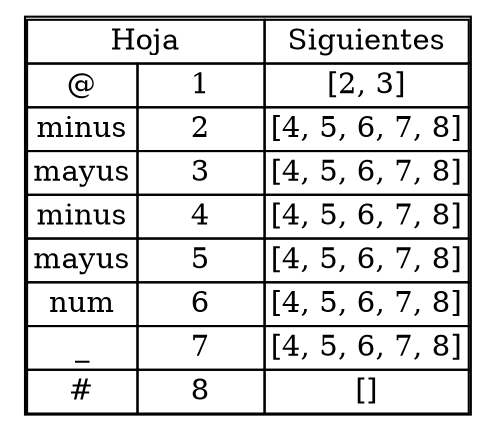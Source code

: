 digraph G{
a[shape=none label=<
<TABLE cellspacing="0">
<TR>
                <TD colspan="2">Hoja</TD>
                <TD>Siguientes</TD>
            </TR>
<TR>
                <TD>@</TD>
                <TD>     1     </TD>
                <TD>[2, 3]</TD>
            </TR>
<TR>
                <TD>minus</TD>
                <TD>     2     </TD>
                <TD>[4, 5, 6, 7, 8]</TD>
            </TR>
<TR>
                <TD>mayus</TD>
                <TD>     3     </TD>
                <TD>[4, 5, 6, 7, 8]</TD>
            </TR>
<TR>
                <TD>minus</TD>
                <TD>     4     </TD>
                <TD>[4, 5, 6, 7, 8]</TD>
            </TR>
<TR>
                <TD>mayus</TD>
                <TD>     5     </TD>
                <TD>[4, 5, 6, 7, 8]</TD>
            </TR>
<TR>
                <TD>num</TD>
                <TD>     6     </TD>
                <TD>[4, 5, 6, 7, 8]</TD>
            </TR>
<TR>
                <TD>_</TD>
                <TD>     7     </TD>
                <TD>[4, 5, 6, 7, 8]</TD>
            </TR>
<TR>
                <TD>#</TD>
                <TD>     8     </TD>
                <TD>[]</TD>
            </TR>
</TABLE>
>];
}
